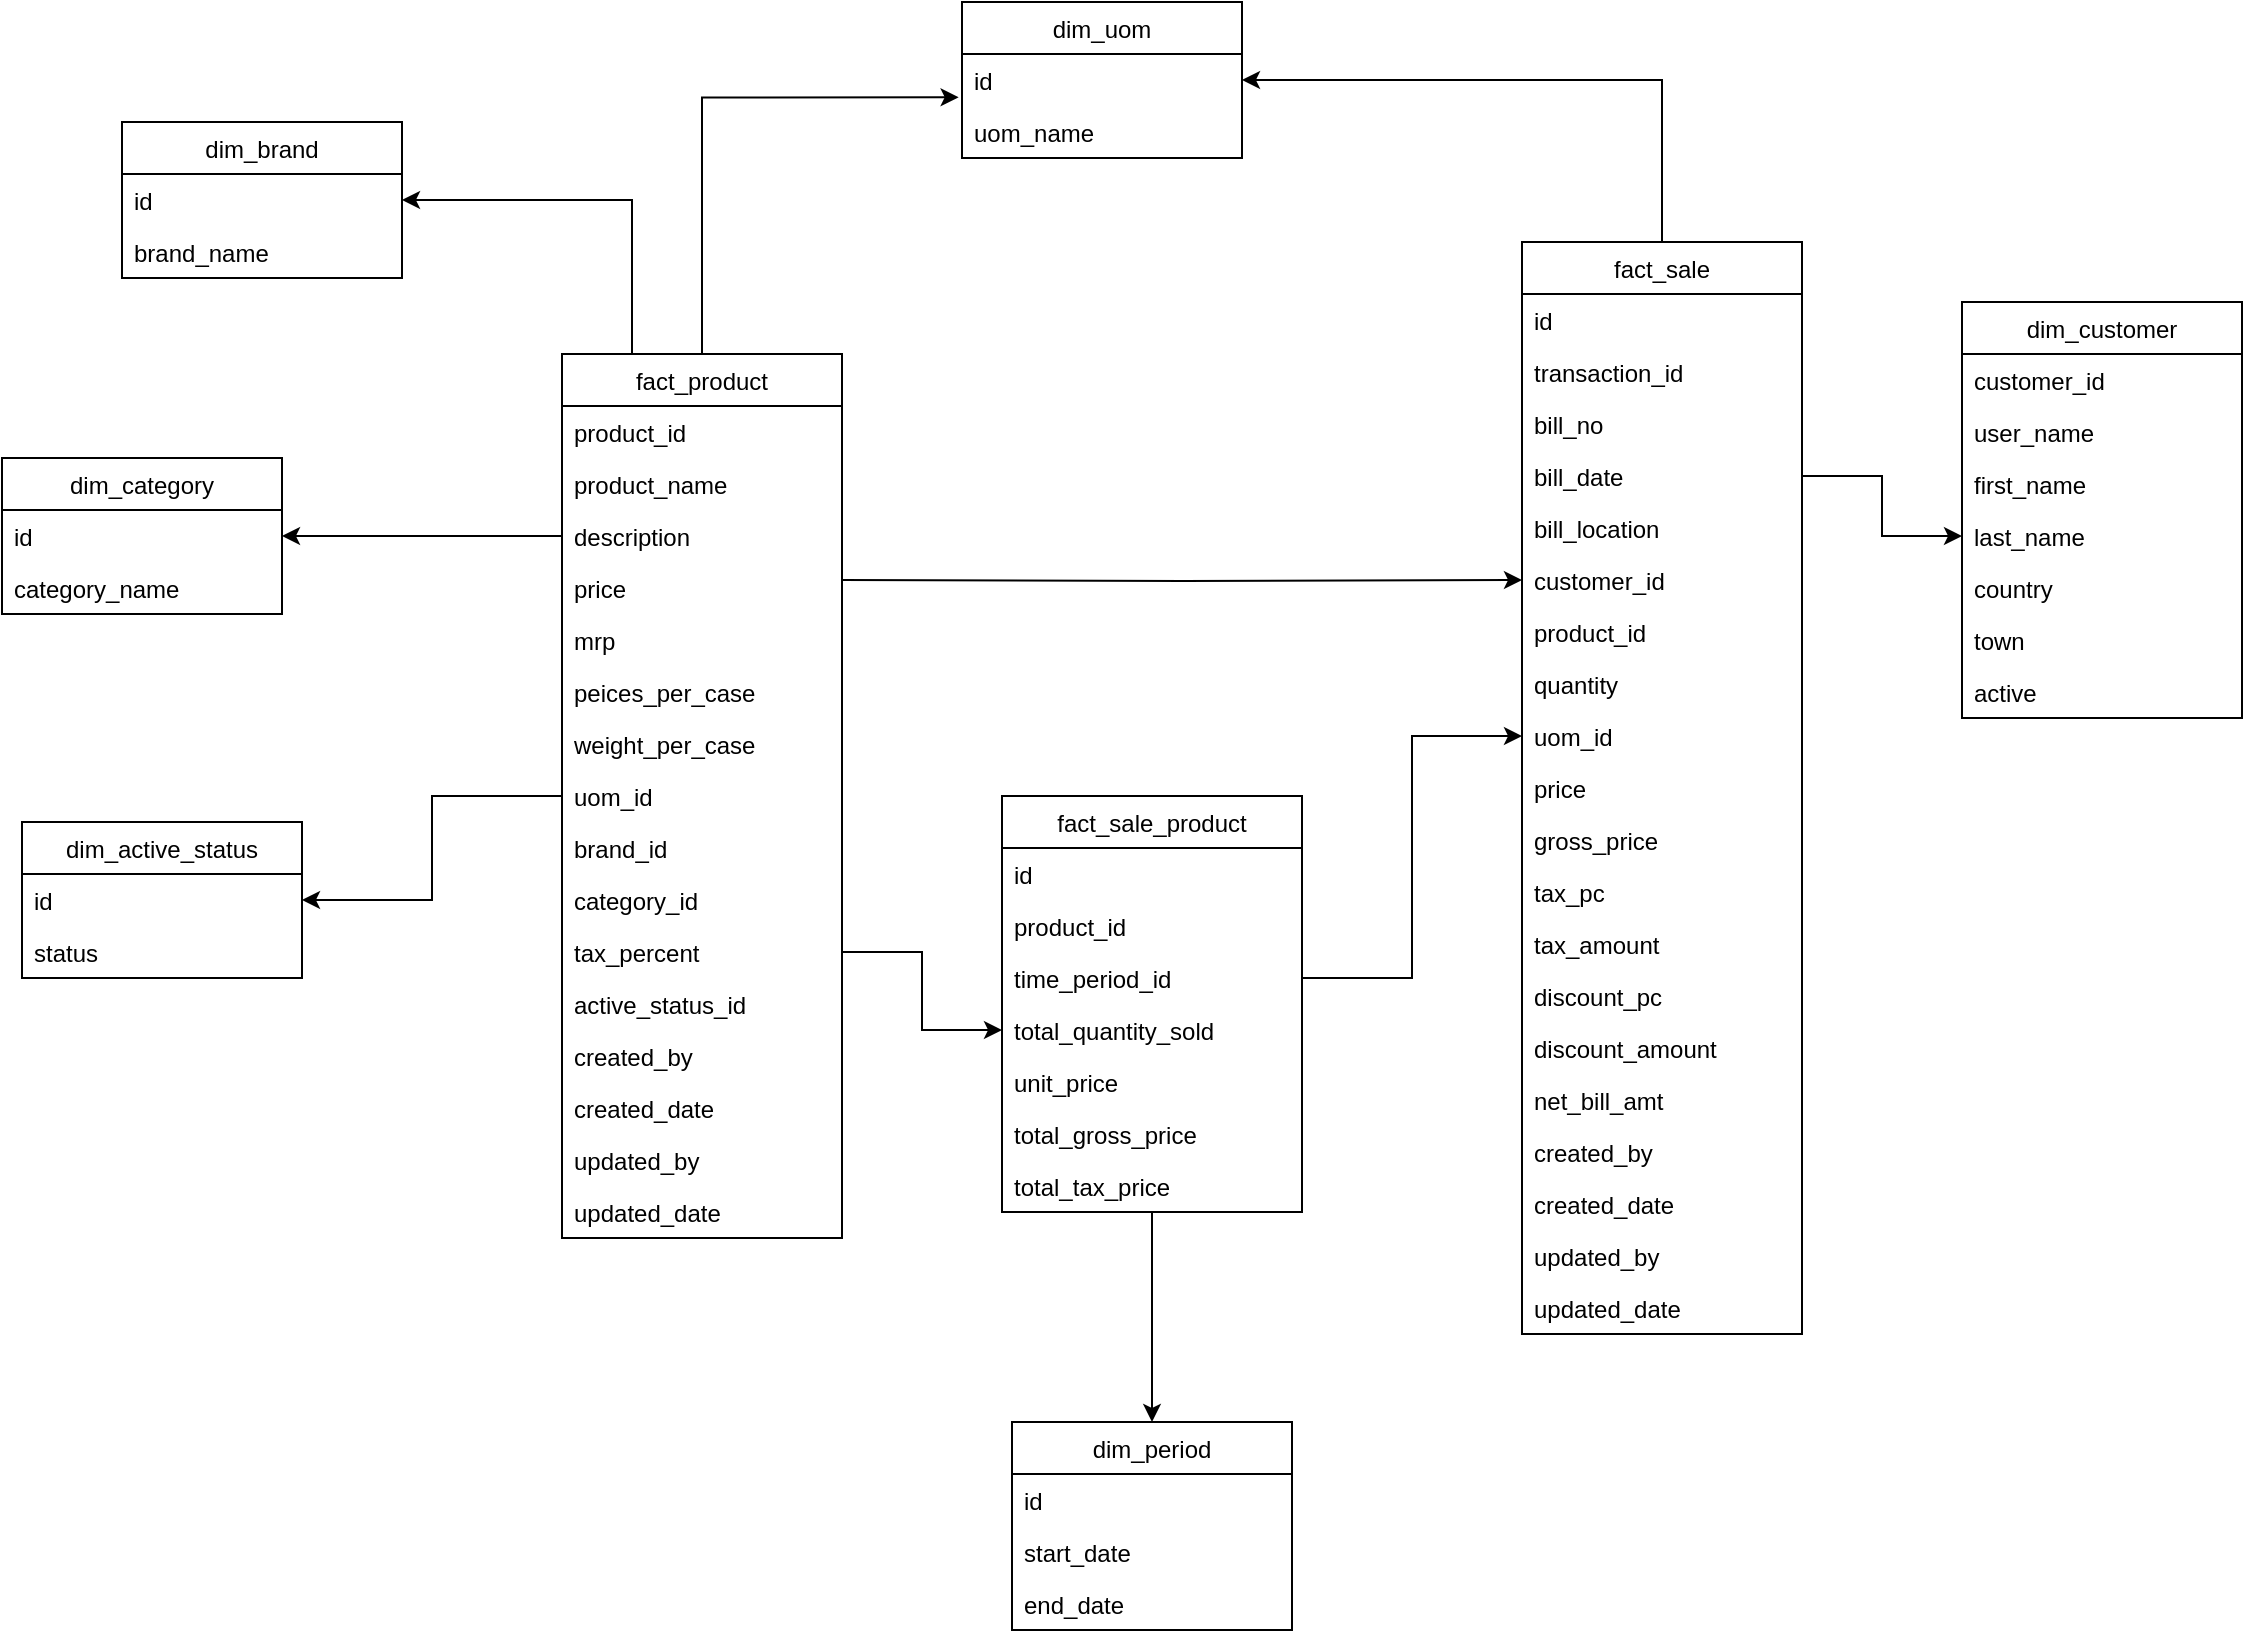 <mxfile version="15.2.9" type="device"><diagram id="sdjfq05JbG9UM6RtZwBC" name="Page-1"><mxGraphModel dx="2557" dy="2067" grid="1" gridSize="10" guides="1" tooltips="1" connect="1" arrows="1" fold="1" page="1" pageScale="1" pageWidth="827" pageHeight="1169" math="0" shadow="0"><root><mxCell id="0"/><mxCell id="1" parent="0"/><mxCell id="nJIQD6YV9KvX3wT6Guqv-78" style="edgeStyle=orthogonalEdgeStyle;rounded=0;orthogonalLoop=1;jettySize=auto;html=1;exitX=0.25;exitY=0;exitDx=0;exitDy=0;" edge="1" parent="1" source="nJIQD6YV9KvX3wT6Guqv-1" target="nJIQD6YV9KvX3wT6Guqv-23"><mxGeometry relative="1" as="geometry"/></mxCell><mxCell id="nJIQD6YV9KvX3wT6Guqv-79" style="edgeStyle=orthogonalEdgeStyle;rounded=0;orthogonalLoop=1;jettySize=auto;html=1;entryX=-0.012;entryY=-0.167;entryDx=0;entryDy=0;entryPerimeter=0;" edge="1" parent="1" source="nJIQD6YV9KvX3wT6Guqv-1" target="nJIQD6YV9KvX3wT6Guqv-20"><mxGeometry relative="1" as="geometry"/></mxCell><mxCell id="nJIQD6YV9KvX3wT6Guqv-1" value="fact_product" style="swimlane;fontStyle=0;childLayout=stackLayout;horizontal=1;startSize=26;horizontalStack=0;resizeParent=1;resizeParentMax=0;resizeLast=0;collapsible=1;marginBottom=0;" vertex="1" parent="1"><mxGeometry x="110" y="166" width="140" height="442" as="geometry"/></mxCell><mxCell id="nJIQD6YV9KvX3wT6Guqv-2" value="product_id" style="text;strokeColor=none;fillColor=none;align=left;verticalAlign=top;spacingLeft=4;spacingRight=4;overflow=hidden;rotatable=0;points=[[0,0.5],[1,0.5]];portConstraint=eastwest;" vertex="1" parent="nJIQD6YV9KvX3wT6Guqv-1"><mxGeometry y="26" width="140" height="26" as="geometry"/></mxCell><mxCell id="nJIQD6YV9KvX3wT6Guqv-3" value="product_name" style="text;strokeColor=none;fillColor=none;align=left;verticalAlign=top;spacingLeft=4;spacingRight=4;overflow=hidden;rotatable=0;points=[[0,0.5],[1,0.5]];portConstraint=eastwest;" vertex="1" parent="nJIQD6YV9KvX3wT6Guqv-1"><mxGeometry y="52" width="140" height="26" as="geometry"/></mxCell><mxCell id="nJIQD6YV9KvX3wT6Guqv-4" value="description" style="text;strokeColor=none;fillColor=none;align=left;verticalAlign=top;spacingLeft=4;spacingRight=4;overflow=hidden;rotatable=0;points=[[0,0.5],[1,0.5]];portConstraint=eastwest;" vertex="1" parent="nJIQD6YV9KvX3wT6Guqv-1"><mxGeometry y="78" width="140" height="26" as="geometry"/></mxCell><mxCell id="nJIQD6YV9KvX3wT6Guqv-5" value="price" style="text;strokeColor=none;fillColor=none;align=left;verticalAlign=top;spacingLeft=4;spacingRight=4;overflow=hidden;rotatable=0;points=[[0,0.5],[1,0.5]];portConstraint=eastwest;" vertex="1" parent="nJIQD6YV9KvX3wT6Guqv-1"><mxGeometry y="104" width="140" height="26" as="geometry"/></mxCell><mxCell id="nJIQD6YV9KvX3wT6Guqv-6" value="mrp" style="text;strokeColor=none;fillColor=none;align=left;verticalAlign=top;spacingLeft=4;spacingRight=4;overflow=hidden;rotatable=0;points=[[0,0.5],[1,0.5]];portConstraint=eastwest;" vertex="1" parent="nJIQD6YV9KvX3wT6Guqv-1"><mxGeometry y="130" width="140" height="26" as="geometry"/></mxCell><mxCell id="nJIQD6YV9KvX3wT6Guqv-7" value="peices_per_case" style="text;strokeColor=none;fillColor=none;align=left;verticalAlign=top;spacingLeft=4;spacingRight=4;overflow=hidden;rotatable=0;points=[[0,0.5],[1,0.5]];portConstraint=eastwest;" vertex="1" parent="nJIQD6YV9KvX3wT6Guqv-1"><mxGeometry y="156" width="140" height="26" as="geometry"/></mxCell><mxCell id="nJIQD6YV9KvX3wT6Guqv-8" value="weight_per_case" style="text;strokeColor=none;fillColor=none;align=left;verticalAlign=top;spacingLeft=4;spacingRight=4;overflow=hidden;rotatable=0;points=[[0,0.5],[1,0.5]];portConstraint=eastwest;" vertex="1" parent="nJIQD6YV9KvX3wT6Guqv-1"><mxGeometry y="182" width="140" height="26" as="geometry"/></mxCell><mxCell id="nJIQD6YV9KvX3wT6Guqv-9" value="uom_id" style="text;strokeColor=none;fillColor=none;align=left;verticalAlign=top;spacingLeft=4;spacingRight=4;overflow=hidden;rotatable=0;points=[[0,0.5],[1,0.5]];portConstraint=eastwest;" vertex="1" parent="nJIQD6YV9KvX3wT6Guqv-1"><mxGeometry y="208" width="140" height="26" as="geometry"/></mxCell><mxCell id="nJIQD6YV9KvX3wT6Guqv-10" value="brand_id" style="text;strokeColor=none;fillColor=none;align=left;verticalAlign=top;spacingLeft=4;spacingRight=4;overflow=hidden;rotatable=0;points=[[0,0.5],[1,0.5]];portConstraint=eastwest;" vertex="1" parent="nJIQD6YV9KvX3wT6Guqv-1"><mxGeometry y="234" width="140" height="26" as="geometry"/></mxCell><mxCell id="nJIQD6YV9KvX3wT6Guqv-11" value="category_id" style="text;strokeColor=none;fillColor=none;align=left;verticalAlign=top;spacingLeft=4;spacingRight=4;overflow=hidden;rotatable=0;points=[[0,0.5],[1,0.5]];portConstraint=eastwest;" vertex="1" parent="nJIQD6YV9KvX3wT6Guqv-1"><mxGeometry y="260" width="140" height="26" as="geometry"/></mxCell><mxCell id="nJIQD6YV9KvX3wT6Guqv-12" value="tax_percent" style="text;strokeColor=none;fillColor=none;align=left;verticalAlign=top;spacingLeft=4;spacingRight=4;overflow=hidden;rotatable=0;points=[[0,0.5],[1,0.5]];portConstraint=eastwest;" vertex="1" parent="nJIQD6YV9KvX3wT6Guqv-1"><mxGeometry y="286" width="140" height="26" as="geometry"/></mxCell><mxCell id="nJIQD6YV9KvX3wT6Guqv-13" value="active_status_id" style="text;strokeColor=none;fillColor=none;align=left;verticalAlign=top;spacingLeft=4;spacingRight=4;overflow=hidden;rotatable=0;points=[[0,0.5],[1,0.5]];portConstraint=eastwest;" vertex="1" parent="nJIQD6YV9KvX3wT6Guqv-1"><mxGeometry y="312" width="140" height="26" as="geometry"/></mxCell><mxCell id="nJIQD6YV9KvX3wT6Guqv-14" value="created_by" style="text;strokeColor=none;fillColor=none;align=left;verticalAlign=top;spacingLeft=4;spacingRight=4;overflow=hidden;rotatable=0;points=[[0,0.5],[1,0.5]];portConstraint=eastwest;" vertex="1" parent="nJIQD6YV9KvX3wT6Guqv-1"><mxGeometry y="338" width="140" height="26" as="geometry"/></mxCell><mxCell id="nJIQD6YV9KvX3wT6Guqv-15" value="created_date" style="text;strokeColor=none;fillColor=none;align=left;verticalAlign=top;spacingLeft=4;spacingRight=4;overflow=hidden;rotatable=0;points=[[0,0.5],[1,0.5]];portConstraint=eastwest;" vertex="1" parent="nJIQD6YV9KvX3wT6Guqv-1"><mxGeometry y="364" width="140" height="26" as="geometry"/></mxCell><mxCell id="nJIQD6YV9KvX3wT6Guqv-16" value="updated_by" style="text;strokeColor=none;fillColor=none;align=left;verticalAlign=top;spacingLeft=4;spacingRight=4;overflow=hidden;rotatable=0;points=[[0,0.5],[1,0.5]];portConstraint=eastwest;" vertex="1" parent="nJIQD6YV9KvX3wT6Guqv-1"><mxGeometry y="390" width="140" height="26" as="geometry"/></mxCell><mxCell id="nJIQD6YV9KvX3wT6Guqv-17" value="updated_date" style="text;strokeColor=none;fillColor=none;align=left;verticalAlign=top;spacingLeft=4;spacingRight=4;overflow=hidden;rotatable=0;points=[[0,0.5],[1,0.5]];portConstraint=eastwest;" vertex="1" parent="nJIQD6YV9KvX3wT6Guqv-1"><mxGeometry y="416" width="140" height="26" as="geometry"/></mxCell><mxCell id="nJIQD6YV9KvX3wT6Guqv-18" value="dim_uom" style="swimlane;fontStyle=0;childLayout=stackLayout;horizontal=1;startSize=26;horizontalStack=0;resizeParent=1;resizeParentMax=0;resizeLast=0;collapsible=1;marginBottom=0;" vertex="1" parent="1"><mxGeometry x="310" y="-10" width="140" height="78" as="geometry"/></mxCell><mxCell id="nJIQD6YV9KvX3wT6Guqv-19" value="id" style="text;strokeColor=none;fillColor=none;align=left;verticalAlign=top;spacingLeft=4;spacingRight=4;overflow=hidden;rotatable=0;points=[[0,0.5],[1,0.5]];portConstraint=eastwest;" vertex="1" parent="nJIQD6YV9KvX3wT6Guqv-18"><mxGeometry y="26" width="140" height="26" as="geometry"/></mxCell><mxCell id="nJIQD6YV9KvX3wT6Guqv-20" value="uom_name" style="text;strokeColor=none;fillColor=none;align=left;verticalAlign=top;spacingLeft=4;spacingRight=4;overflow=hidden;rotatable=0;points=[[0,0.5],[1,0.5]];portConstraint=eastwest;" vertex="1" parent="nJIQD6YV9KvX3wT6Guqv-18"><mxGeometry y="52" width="140" height="26" as="geometry"/></mxCell><mxCell id="nJIQD6YV9KvX3wT6Guqv-22" value="dim_brand" style="swimlane;fontStyle=0;childLayout=stackLayout;horizontal=1;startSize=26;horizontalStack=0;resizeParent=1;resizeParentMax=0;resizeLast=0;collapsible=1;marginBottom=0;" vertex="1" parent="1"><mxGeometry x="-110" y="50" width="140" height="78" as="geometry"/></mxCell><mxCell id="nJIQD6YV9KvX3wT6Guqv-23" value="id" style="text;strokeColor=none;fillColor=none;align=left;verticalAlign=top;spacingLeft=4;spacingRight=4;overflow=hidden;rotatable=0;points=[[0,0.5],[1,0.5]];portConstraint=eastwest;" vertex="1" parent="nJIQD6YV9KvX3wT6Guqv-22"><mxGeometry y="26" width="140" height="26" as="geometry"/></mxCell><mxCell id="nJIQD6YV9KvX3wT6Guqv-24" value="brand_name" style="text;strokeColor=none;fillColor=none;align=left;verticalAlign=top;spacingLeft=4;spacingRight=4;overflow=hidden;rotatable=0;points=[[0,0.5],[1,0.5]];portConstraint=eastwest;" vertex="1" parent="nJIQD6YV9KvX3wT6Guqv-22"><mxGeometry y="52" width="140" height="26" as="geometry"/></mxCell><mxCell id="nJIQD6YV9KvX3wT6Guqv-25" value="dim_category" style="swimlane;fontStyle=0;childLayout=stackLayout;horizontal=1;startSize=26;horizontalStack=0;resizeParent=1;resizeParentMax=0;resizeLast=0;collapsible=1;marginBottom=0;" vertex="1" parent="1"><mxGeometry x="-170" y="218" width="140" height="78" as="geometry"/></mxCell><mxCell id="nJIQD6YV9KvX3wT6Guqv-26" value="id" style="text;strokeColor=none;fillColor=none;align=left;verticalAlign=top;spacingLeft=4;spacingRight=4;overflow=hidden;rotatable=0;points=[[0,0.5],[1,0.5]];portConstraint=eastwest;" vertex="1" parent="nJIQD6YV9KvX3wT6Guqv-25"><mxGeometry y="26" width="140" height="26" as="geometry"/></mxCell><mxCell id="nJIQD6YV9KvX3wT6Guqv-27" value="category_name" style="text;strokeColor=none;fillColor=none;align=left;verticalAlign=top;spacingLeft=4;spacingRight=4;overflow=hidden;rotatable=0;points=[[0,0.5],[1,0.5]];portConstraint=eastwest;" vertex="1" parent="nJIQD6YV9KvX3wT6Guqv-25"><mxGeometry y="52" width="140" height="26" as="geometry"/></mxCell><mxCell id="nJIQD6YV9KvX3wT6Guqv-28" value="dim_active_status" style="swimlane;fontStyle=0;childLayout=stackLayout;horizontal=1;startSize=26;horizontalStack=0;resizeParent=1;resizeParentMax=0;resizeLast=0;collapsible=1;marginBottom=0;" vertex="1" parent="1"><mxGeometry x="-160" y="400" width="140" height="78" as="geometry"/></mxCell><mxCell id="nJIQD6YV9KvX3wT6Guqv-29" value="id" style="text;strokeColor=none;fillColor=none;align=left;verticalAlign=top;spacingLeft=4;spacingRight=4;overflow=hidden;rotatable=0;points=[[0,0.5],[1,0.5]];portConstraint=eastwest;" vertex="1" parent="nJIQD6YV9KvX3wT6Guqv-28"><mxGeometry y="26" width="140" height="26" as="geometry"/></mxCell><mxCell id="nJIQD6YV9KvX3wT6Guqv-30" value="status" style="text;strokeColor=none;fillColor=none;align=left;verticalAlign=top;spacingLeft=4;spacingRight=4;overflow=hidden;rotatable=0;points=[[0,0.5],[1,0.5]];portConstraint=eastwest;" vertex="1" parent="nJIQD6YV9KvX3wT6Guqv-28"><mxGeometry y="52" width="140" height="26" as="geometry"/></mxCell><mxCell id="nJIQD6YV9KvX3wT6Guqv-80" style="edgeStyle=orthogonalEdgeStyle;rounded=0;orthogonalLoop=1;jettySize=auto;html=1;entryX=1;entryY=0.5;entryDx=0;entryDy=0;exitX=0.5;exitY=0;exitDx=0;exitDy=0;" edge="1" parent="1" source="nJIQD6YV9KvX3wT6Guqv-31" target="nJIQD6YV9KvX3wT6Guqv-19"><mxGeometry relative="1" as="geometry"><mxPoint x="660" y="120" as="sourcePoint"/><Array as="points"><mxPoint x="660" y="29"/></Array></mxGeometry></mxCell><mxCell id="nJIQD6YV9KvX3wT6Guqv-31" value="fact_sale" style="swimlane;fontStyle=0;childLayout=stackLayout;horizontal=1;startSize=26;horizontalStack=0;resizeParent=1;resizeParentMax=0;resizeLast=0;collapsible=1;marginBottom=0;" vertex="1" parent="1"><mxGeometry x="590" y="110" width="140" height="546" as="geometry"/></mxCell><mxCell id="nJIQD6YV9KvX3wT6Guqv-32" value="id" style="text;strokeColor=none;fillColor=none;align=left;verticalAlign=top;spacingLeft=4;spacingRight=4;overflow=hidden;rotatable=0;points=[[0,0.5],[1,0.5]];portConstraint=eastwest;" vertex="1" parent="nJIQD6YV9KvX3wT6Guqv-31"><mxGeometry y="26" width="140" height="26" as="geometry"/></mxCell><mxCell id="nJIQD6YV9KvX3wT6Guqv-33" value="transaction_id" style="text;strokeColor=none;fillColor=none;align=left;verticalAlign=top;spacingLeft=4;spacingRight=4;overflow=hidden;rotatable=0;points=[[0,0.5],[1,0.5]];portConstraint=eastwest;" vertex="1" parent="nJIQD6YV9KvX3wT6Guqv-31"><mxGeometry y="52" width="140" height="26" as="geometry"/></mxCell><mxCell id="nJIQD6YV9KvX3wT6Guqv-34" value="bill_no" style="text;strokeColor=none;fillColor=none;align=left;verticalAlign=top;spacingLeft=4;spacingRight=4;overflow=hidden;rotatable=0;points=[[0,0.5],[1,0.5]];portConstraint=eastwest;" vertex="1" parent="nJIQD6YV9KvX3wT6Guqv-31"><mxGeometry y="78" width="140" height="26" as="geometry"/></mxCell><mxCell id="nJIQD6YV9KvX3wT6Guqv-35" value="bill_date" style="text;strokeColor=none;fillColor=none;align=left;verticalAlign=top;spacingLeft=4;spacingRight=4;overflow=hidden;rotatable=0;points=[[0,0.5],[1,0.5]];portConstraint=eastwest;" vertex="1" parent="nJIQD6YV9KvX3wT6Guqv-31"><mxGeometry y="104" width="140" height="26" as="geometry"/></mxCell><mxCell id="nJIQD6YV9KvX3wT6Guqv-36" value="bill_location" style="text;strokeColor=none;fillColor=none;align=left;verticalAlign=top;spacingLeft=4;spacingRight=4;overflow=hidden;rotatable=0;points=[[0,0.5],[1,0.5]];portConstraint=eastwest;" vertex="1" parent="nJIQD6YV9KvX3wT6Guqv-31"><mxGeometry y="130" width="140" height="26" as="geometry"/></mxCell><mxCell id="nJIQD6YV9KvX3wT6Guqv-37" value="customer_id" style="text;strokeColor=none;fillColor=none;align=left;verticalAlign=top;spacingLeft=4;spacingRight=4;overflow=hidden;rotatable=0;points=[[0,0.5],[1,0.5]];portConstraint=eastwest;" vertex="1" parent="nJIQD6YV9KvX3wT6Guqv-31"><mxGeometry y="156" width="140" height="26" as="geometry"/></mxCell><mxCell id="nJIQD6YV9KvX3wT6Guqv-38" value="product_id" style="text;strokeColor=none;fillColor=none;align=left;verticalAlign=top;spacingLeft=4;spacingRight=4;overflow=hidden;rotatable=0;points=[[0,0.5],[1,0.5]];portConstraint=eastwest;" vertex="1" parent="nJIQD6YV9KvX3wT6Guqv-31"><mxGeometry y="182" width="140" height="26" as="geometry"/></mxCell><mxCell id="nJIQD6YV9KvX3wT6Guqv-40" value="quantity" style="text;strokeColor=none;fillColor=none;align=left;verticalAlign=top;spacingLeft=4;spacingRight=4;overflow=hidden;rotatable=0;points=[[0,0.5],[1,0.5]];portConstraint=eastwest;" vertex="1" parent="nJIQD6YV9KvX3wT6Guqv-31"><mxGeometry y="208" width="140" height="26" as="geometry"/></mxCell><mxCell id="nJIQD6YV9KvX3wT6Guqv-39" value="uom_id" style="text;strokeColor=none;fillColor=none;align=left;verticalAlign=top;spacingLeft=4;spacingRight=4;overflow=hidden;rotatable=0;points=[[0,0.5],[1,0.5]];portConstraint=eastwest;" vertex="1" parent="nJIQD6YV9KvX3wT6Guqv-31"><mxGeometry y="234" width="140" height="26" as="geometry"/></mxCell><mxCell id="nJIQD6YV9KvX3wT6Guqv-41" value="price" style="text;strokeColor=none;fillColor=none;align=left;verticalAlign=top;spacingLeft=4;spacingRight=4;overflow=hidden;rotatable=0;points=[[0,0.5],[1,0.5]];portConstraint=eastwest;" vertex="1" parent="nJIQD6YV9KvX3wT6Guqv-31"><mxGeometry y="260" width="140" height="26" as="geometry"/></mxCell><mxCell id="nJIQD6YV9KvX3wT6Guqv-42" value="gross_price" style="text;strokeColor=none;fillColor=none;align=left;verticalAlign=top;spacingLeft=4;spacingRight=4;overflow=hidden;rotatable=0;points=[[0,0.5],[1,0.5]];portConstraint=eastwest;" vertex="1" parent="nJIQD6YV9KvX3wT6Guqv-31"><mxGeometry y="286" width="140" height="26" as="geometry"/></mxCell><mxCell id="nJIQD6YV9KvX3wT6Guqv-43" value="tax_pc" style="text;strokeColor=none;fillColor=none;align=left;verticalAlign=top;spacingLeft=4;spacingRight=4;overflow=hidden;rotatable=0;points=[[0,0.5],[1,0.5]];portConstraint=eastwest;" vertex="1" parent="nJIQD6YV9KvX3wT6Guqv-31"><mxGeometry y="312" width="140" height="26" as="geometry"/></mxCell><mxCell id="nJIQD6YV9KvX3wT6Guqv-44" value="tax_amount" style="text;strokeColor=none;fillColor=none;align=left;verticalAlign=top;spacingLeft=4;spacingRight=4;overflow=hidden;rotatable=0;points=[[0,0.5],[1,0.5]];portConstraint=eastwest;" vertex="1" parent="nJIQD6YV9KvX3wT6Guqv-31"><mxGeometry y="338" width="140" height="26" as="geometry"/></mxCell><mxCell id="nJIQD6YV9KvX3wT6Guqv-45" value="discount_pc" style="text;strokeColor=none;fillColor=none;align=left;verticalAlign=top;spacingLeft=4;spacingRight=4;overflow=hidden;rotatable=0;points=[[0,0.5],[1,0.5]];portConstraint=eastwest;" vertex="1" parent="nJIQD6YV9KvX3wT6Guqv-31"><mxGeometry y="364" width="140" height="26" as="geometry"/></mxCell><mxCell id="nJIQD6YV9KvX3wT6Guqv-46" value="discount_amount" style="text;strokeColor=none;fillColor=none;align=left;verticalAlign=top;spacingLeft=4;spacingRight=4;overflow=hidden;rotatable=0;points=[[0,0.5],[1,0.5]];portConstraint=eastwest;" vertex="1" parent="nJIQD6YV9KvX3wT6Guqv-31"><mxGeometry y="390" width="140" height="26" as="geometry"/></mxCell><mxCell id="nJIQD6YV9KvX3wT6Guqv-47" value="net_bill_amt" style="text;strokeColor=none;fillColor=none;align=left;verticalAlign=top;spacingLeft=4;spacingRight=4;overflow=hidden;rotatable=0;points=[[0,0.5],[1,0.5]];portConstraint=eastwest;" vertex="1" parent="nJIQD6YV9KvX3wT6Guqv-31"><mxGeometry y="416" width="140" height="26" as="geometry"/></mxCell><mxCell id="nJIQD6YV9KvX3wT6Guqv-48" value="created_by" style="text;strokeColor=none;fillColor=none;align=left;verticalAlign=top;spacingLeft=4;spacingRight=4;overflow=hidden;rotatable=0;points=[[0,0.5],[1,0.5]];portConstraint=eastwest;" vertex="1" parent="nJIQD6YV9KvX3wT6Guqv-31"><mxGeometry y="442" width="140" height="26" as="geometry"/></mxCell><mxCell id="nJIQD6YV9KvX3wT6Guqv-49" value="created_date" style="text;strokeColor=none;fillColor=none;align=left;verticalAlign=top;spacingLeft=4;spacingRight=4;overflow=hidden;rotatable=0;points=[[0,0.5],[1,0.5]];portConstraint=eastwest;" vertex="1" parent="nJIQD6YV9KvX3wT6Guqv-31"><mxGeometry y="468" width="140" height="26" as="geometry"/></mxCell><mxCell id="nJIQD6YV9KvX3wT6Guqv-50" value="updated_by" style="text;strokeColor=none;fillColor=none;align=left;verticalAlign=top;spacingLeft=4;spacingRight=4;overflow=hidden;rotatable=0;points=[[0,0.5],[1,0.5]];portConstraint=eastwest;" vertex="1" parent="nJIQD6YV9KvX3wT6Guqv-31"><mxGeometry y="494" width="140" height="26" as="geometry"/></mxCell><mxCell id="nJIQD6YV9KvX3wT6Guqv-51" value="updated_date" style="text;strokeColor=none;fillColor=none;align=left;verticalAlign=top;spacingLeft=4;spacingRight=4;overflow=hidden;rotatable=0;points=[[0,0.5],[1,0.5]];portConstraint=eastwest;" vertex="1" parent="nJIQD6YV9KvX3wT6Guqv-31"><mxGeometry y="520" width="140" height="26" as="geometry"/></mxCell><mxCell id="nJIQD6YV9KvX3wT6Guqv-55" value="dim_customer" style="swimlane;fontStyle=0;childLayout=stackLayout;horizontal=1;startSize=26;horizontalStack=0;resizeParent=1;resizeParentMax=0;resizeLast=0;collapsible=1;marginBottom=0;" vertex="1" parent="1"><mxGeometry x="810" y="140" width="140" height="208" as="geometry"/></mxCell><mxCell id="nJIQD6YV9KvX3wT6Guqv-56" value="customer_id" style="text;strokeColor=none;fillColor=none;align=left;verticalAlign=top;spacingLeft=4;spacingRight=4;overflow=hidden;rotatable=0;points=[[0,0.5],[1,0.5]];portConstraint=eastwest;" vertex="1" parent="nJIQD6YV9KvX3wT6Guqv-55"><mxGeometry y="26" width="140" height="26" as="geometry"/></mxCell><mxCell id="nJIQD6YV9KvX3wT6Guqv-57" value="user_name" style="text;strokeColor=none;fillColor=none;align=left;verticalAlign=top;spacingLeft=4;spacingRight=4;overflow=hidden;rotatable=0;points=[[0,0.5],[1,0.5]];portConstraint=eastwest;" vertex="1" parent="nJIQD6YV9KvX3wT6Guqv-55"><mxGeometry y="52" width="140" height="26" as="geometry"/></mxCell><mxCell id="nJIQD6YV9KvX3wT6Guqv-58" value="first_name" style="text;strokeColor=none;fillColor=none;align=left;verticalAlign=top;spacingLeft=4;spacingRight=4;overflow=hidden;rotatable=0;points=[[0,0.5],[1,0.5]];portConstraint=eastwest;" vertex="1" parent="nJIQD6YV9KvX3wT6Guqv-55"><mxGeometry y="78" width="140" height="26" as="geometry"/></mxCell><mxCell id="nJIQD6YV9KvX3wT6Guqv-59" value="last_name" style="text;strokeColor=none;fillColor=none;align=left;verticalAlign=top;spacingLeft=4;spacingRight=4;overflow=hidden;rotatable=0;points=[[0,0.5],[1,0.5]];portConstraint=eastwest;" vertex="1" parent="nJIQD6YV9KvX3wT6Guqv-55"><mxGeometry y="104" width="140" height="26" as="geometry"/></mxCell><mxCell id="nJIQD6YV9KvX3wT6Guqv-60" value="country" style="text;strokeColor=none;fillColor=none;align=left;verticalAlign=top;spacingLeft=4;spacingRight=4;overflow=hidden;rotatable=0;points=[[0,0.5],[1,0.5]];portConstraint=eastwest;" vertex="1" parent="nJIQD6YV9KvX3wT6Guqv-55"><mxGeometry y="130" width="140" height="26" as="geometry"/></mxCell><mxCell id="nJIQD6YV9KvX3wT6Guqv-61" value="town" style="text;strokeColor=none;fillColor=none;align=left;verticalAlign=top;spacingLeft=4;spacingRight=4;overflow=hidden;rotatable=0;points=[[0,0.5],[1,0.5]];portConstraint=eastwest;" vertex="1" parent="nJIQD6YV9KvX3wT6Guqv-55"><mxGeometry y="156" width="140" height="26" as="geometry"/></mxCell><mxCell id="nJIQD6YV9KvX3wT6Guqv-62" value="active" style="text;strokeColor=none;fillColor=none;align=left;verticalAlign=top;spacingLeft=4;spacingRight=4;overflow=hidden;rotatable=0;points=[[0,0.5],[1,0.5]];portConstraint=eastwest;" vertex="1" parent="nJIQD6YV9KvX3wT6Guqv-55"><mxGeometry y="182" width="140" height="26" as="geometry"/></mxCell><mxCell id="nJIQD6YV9KvX3wT6Guqv-77" style="edgeStyle=orthogonalEdgeStyle;rounded=0;orthogonalLoop=1;jettySize=auto;html=1;entryX=1;entryY=0.5;entryDx=0;entryDy=0;" edge="1" parent="1" source="nJIQD6YV9KvX3wT6Guqv-4" target="nJIQD6YV9KvX3wT6Guqv-26"><mxGeometry relative="1" as="geometry"/></mxCell><mxCell id="nJIQD6YV9KvX3wT6Guqv-81" style="edgeStyle=orthogonalEdgeStyle;rounded=0;orthogonalLoop=1;jettySize=auto;html=1;entryX=0;entryY=0.5;entryDx=0;entryDy=0;" edge="1" parent="1" source="nJIQD6YV9KvX3wT6Guqv-35" target="nJIQD6YV9KvX3wT6Guqv-59"><mxGeometry relative="1" as="geometry"/></mxCell><mxCell id="nJIQD6YV9KvX3wT6Guqv-82" style="edgeStyle=orthogonalEdgeStyle;rounded=0;orthogonalLoop=1;jettySize=auto;html=1;entryX=0;entryY=0.5;entryDx=0;entryDy=0;" edge="1" parent="1" target="nJIQD6YV9KvX3wT6Guqv-37"><mxGeometry relative="1" as="geometry"><mxPoint x="250" y="279" as="sourcePoint"/></mxGeometry></mxCell><mxCell id="nJIQD6YV9KvX3wT6Guqv-83" style="edgeStyle=orthogonalEdgeStyle;rounded=0;orthogonalLoop=1;jettySize=auto;html=1;entryX=1;entryY=0.5;entryDx=0;entryDy=0;" edge="1" parent="1" source="nJIQD6YV9KvX3wT6Guqv-9" target="nJIQD6YV9KvX3wT6Guqv-29"><mxGeometry relative="1" as="geometry"/></mxCell><mxCell id="nJIQD6YV9KvX3wT6Guqv-84" value="fact_sale_product" style="swimlane;fontStyle=0;childLayout=stackLayout;horizontal=1;startSize=26;horizontalStack=0;resizeParent=1;resizeParentMax=0;resizeLast=0;collapsible=1;marginBottom=0;" vertex="1" parent="1"><mxGeometry x="330" y="387" width="150" height="208" as="geometry"/></mxCell><mxCell id="nJIQD6YV9KvX3wT6Guqv-85" value="id" style="text;strokeColor=none;fillColor=none;align=left;verticalAlign=top;spacingLeft=4;spacingRight=4;overflow=hidden;rotatable=0;points=[[0,0.5],[1,0.5]];portConstraint=eastwest;" vertex="1" parent="nJIQD6YV9KvX3wT6Guqv-84"><mxGeometry y="26" width="150" height="26" as="geometry"/></mxCell><mxCell id="nJIQD6YV9KvX3wT6Guqv-86" value="product_id" style="text;strokeColor=none;fillColor=none;align=left;verticalAlign=top;spacingLeft=4;spacingRight=4;overflow=hidden;rotatable=0;points=[[0,0.5],[1,0.5]];portConstraint=eastwest;" vertex="1" parent="nJIQD6YV9KvX3wT6Guqv-84"><mxGeometry y="52" width="150" height="26" as="geometry"/></mxCell><mxCell id="nJIQD6YV9KvX3wT6Guqv-87" value="time_period_id" style="text;strokeColor=none;fillColor=none;align=left;verticalAlign=top;spacingLeft=4;spacingRight=4;overflow=hidden;rotatable=0;points=[[0,0.5],[1,0.5]];portConstraint=eastwest;" vertex="1" parent="nJIQD6YV9KvX3wT6Guqv-84"><mxGeometry y="78" width="150" height="26" as="geometry"/></mxCell><mxCell id="nJIQD6YV9KvX3wT6Guqv-92" value="total_quantity_sold&#10;" style="text;strokeColor=none;fillColor=none;align=left;verticalAlign=top;spacingLeft=4;spacingRight=4;overflow=hidden;rotatable=0;points=[[0,0.5],[1,0.5]];portConstraint=eastwest;" vertex="1" parent="nJIQD6YV9KvX3wT6Guqv-84"><mxGeometry y="104" width="150" height="26" as="geometry"/></mxCell><mxCell id="nJIQD6YV9KvX3wT6Guqv-93" value="unit_price" style="text;strokeColor=none;fillColor=none;align=left;verticalAlign=top;spacingLeft=4;spacingRight=4;overflow=hidden;rotatable=0;points=[[0,0.5],[1,0.5]];portConstraint=eastwest;" vertex="1" parent="nJIQD6YV9KvX3wT6Guqv-84"><mxGeometry y="130" width="150" height="26" as="geometry"/></mxCell><mxCell id="nJIQD6YV9KvX3wT6Guqv-95" value="total_gross_price" style="text;strokeColor=none;fillColor=none;align=left;verticalAlign=top;spacingLeft=4;spacingRight=4;overflow=hidden;rotatable=0;points=[[0,0.5],[1,0.5]];portConstraint=eastwest;" vertex="1" parent="nJIQD6YV9KvX3wT6Guqv-84"><mxGeometry y="156" width="150" height="26" as="geometry"/></mxCell><mxCell id="nJIQD6YV9KvX3wT6Guqv-96" value="total_tax_price" style="text;strokeColor=none;fillColor=none;align=left;verticalAlign=top;spacingLeft=4;spacingRight=4;overflow=hidden;rotatable=0;points=[[0,0.5],[1,0.5]];portConstraint=eastwest;" vertex="1" parent="nJIQD6YV9KvX3wT6Guqv-84"><mxGeometry y="182" width="150" height="26" as="geometry"/></mxCell><mxCell id="nJIQD6YV9KvX3wT6Guqv-88" value="dim_period" style="swimlane;fontStyle=0;childLayout=stackLayout;horizontal=1;startSize=26;horizontalStack=0;resizeParent=1;resizeParentMax=0;resizeLast=0;collapsible=1;marginBottom=0;" vertex="1" parent="1"><mxGeometry x="335" y="700" width="140" height="104" as="geometry"/></mxCell><mxCell id="nJIQD6YV9KvX3wT6Guqv-89" value="id" style="text;strokeColor=none;fillColor=none;align=left;verticalAlign=top;spacingLeft=4;spacingRight=4;overflow=hidden;rotatable=0;points=[[0,0.5],[1,0.5]];portConstraint=eastwest;" vertex="1" parent="nJIQD6YV9KvX3wT6Guqv-88"><mxGeometry y="26" width="140" height="26" as="geometry"/></mxCell><mxCell id="nJIQD6YV9KvX3wT6Guqv-90" value="start_date" style="text;strokeColor=none;fillColor=none;align=left;verticalAlign=top;spacingLeft=4;spacingRight=4;overflow=hidden;rotatable=0;points=[[0,0.5],[1,0.5]];portConstraint=eastwest;" vertex="1" parent="nJIQD6YV9KvX3wT6Guqv-88"><mxGeometry y="52" width="140" height="26" as="geometry"/></mxCell><mxCell id="nJIQD6YV9KvX3wT6Guqv-91" value="end_date" style="text;strokeColor=none;fillColor=none;align=left;verticalAlign=top;spacingLeft=4;spacingRight=4;overflow=hidden;rotatable=0;points=[[0,0.5],[1,0.5]];portConstraint=eastwest;" vertex="1" parent="nJIQD6YV9KvX3wT6Guqv-88"><mxGeometry y="78" width="140" height="26" as="geometry"/></mxCell><mxCell id="nJIQD6YV9KvX3wT6Guqv-97" style="edgeStyle=orthogonalEdgeStyle;rounded=0;orthogonalLoop=1;jettySize=auto;html=1;entryX=0;entryY=0.5;entryDx=0;entryDy=0;" edge="1" parent="1" source="nJIQD6YV9KvX3wT6Guqv-87" target="nJIQD6YV9KvX3wT6Guqv-39"><mxGeometry relative="1" as="geometry"/></mxCell><mxCell id="nJIQD6YV9KvX3wT6Guqv-98" style="edgeStyle=orthogonalEdgeStyle;rounded=0;orthogonalLoop=1;jettySize=auto;html=1;entryX=0.5;entryY=0;entryDx=0;entryDy=0;" edge="1" parent="1" source="nJIQD6YV9KvX3wT6Guqv-96" target="nJIQD6YV9KvX3wT6Guqv-88"><mxGeometry relative="1" as="geometry"><Array as="points"><mxPoint x="405" y="620"/><mxPoint x="405" y="620"/></Array></mxGeometry></mxCell><mxCell id="nJIQD6YV9KvX3wT6Guqv-99" style="edgeStyle=orthogonalEdgeStyle;rounded=0;orthogonalLoop=1;jettySize=auto;html=1;entryX=0;entryY=0.5;entryDx=0;entryDy=0;" edge="1" parent="1" source="nJIQD6YV9KvX3wT6Guqv-12" target="nJIQD6YV9KvX3wT6Guqv-92"><mxGeometry relative="1" as="geometry"/></mxCell></root></mxGraphModel></diagram></mxfile>